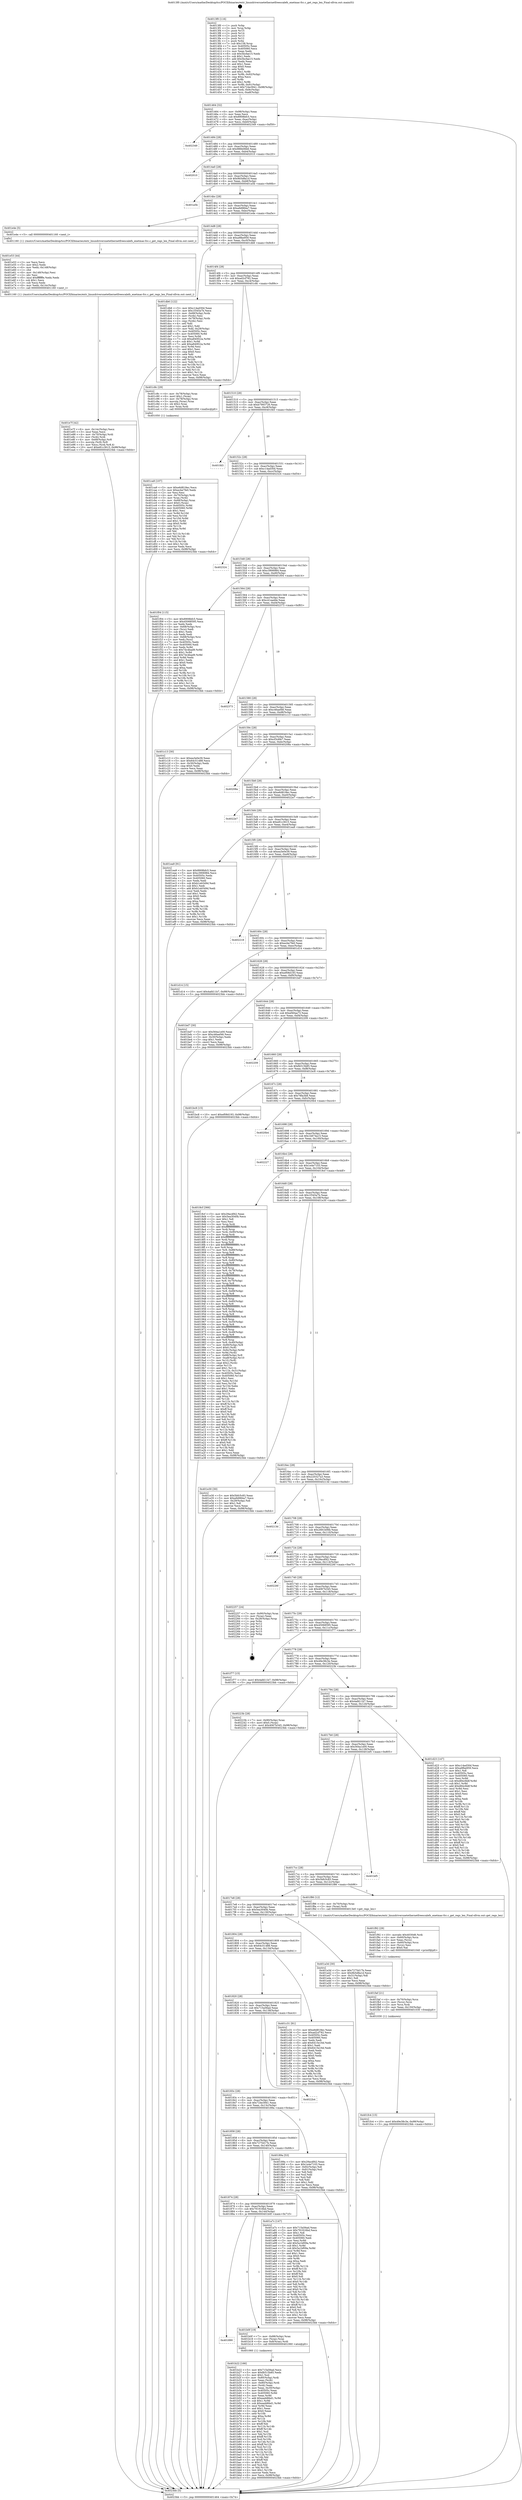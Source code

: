 digraph "0x4013f0" {
  label = "0x4013f0 (/mnt/c/Users/mathe/Desktop/tcc/POCII/binaries/extr_linuxdriversnetethernetfreescalefs_enetmac-fcc.c_get_regs_len_Final-ollvm.out::main(0))"
  labelloc = "t"
  node[shape=record]

  Entry [label="",width=0.3,height=0.3,shape=circle,fillcolor=black,style=filled]
  "0x401464" [label="{
     0x401464 [32]\l
     | [instrs]\l
     &nbsp;&nbsp;0x401464 \<+6\>: mov -0x98(%rbp),%eax\l
     &nbsp;&nbsp;0x40146a \<+2\>: mov %eax,%ecx\l
     &nbsp;&nbsp;0x40146c \<+6\>: sub $0x8908bfc5,%ecx\l
     &nbsp;&nbsp;0x401472 \<+6\>: mov %eax,-0xac(%rbp)\l
     &nbsp;&nbsp;0x401478 \<+6\>: mov %ecx,-0xb0(%rbp)\l
     &nbsp;&nbsp;0x40147e \<+6\>: je 0000000000402349 \<main+0xf59\>\l
  }"]
  "0x402349" [label="{
     0x402349\l
  }", style=dashed]
  "0x401484" [label="{
     0x401484 [28]\l
     | [instrs]\l
     &nbsp;&nbsp;0x401484 \<+5\>: jmp 0000000000401489 \<main+0x99\>\l
     &nbsp;&nbsp;0x401489 \<+6\>: mov -0xac(%rbp),%eax\l
     &nbsp;&nbsp;0x40148f \<+5\>: sub $0x986b06b6,%eax\l
     &nbsp;&nbsp;0x401494 \<+6\>: mov %eax,-0xb4(%rbp)\l
     &nbsp;&nbsp;0x40149a \<+6\>: je 0000000000402010 \<main+0xc20\>\l
  }"]
  Exit [label="",width=0.3,height=0.3,shape=circle,fillcolor=black,style=filled,peripheries=2]
  "0x402010" [label="{
     0x402010\l
  }", style=dashed]
  "0x4014a0" [label="{
     0x4014a0 [28]\l
     | [instrs]\l
     &nbsp;&nbsp;0x4014a0 \<+5\>: jmp 00000000004014a5 \<main+0xb5\>\l
     &nbsp;&nbsp;0x4014a5 \<+6\>: mov -0xac(%rbp),%eax\l
     &nbsp;&nbsp;0x4014ab \<+5\>: sub $0x9b5d8a1d,%eax\l
     &nbsp;&nbsp;0x4014b0 \<+6\>: mov %eax,-0xb8(%rbp)\l
     &nbsp;&nbsp;0x4014b6 \<+6\>: je 0000000000401a5b \<main+0x66b\>\l
  }"]
  "0x401fc4" [label="{
     0x401fc4 [15]\l
     | [instrs]\l
     &nbsp;&nbsp;0x401fc4 \<+10\>: movl $0x49e38c3e,-0x98(%rbp)\l
     &nbsp;&nbsp;0x401fce \<+5\>: jmp 00000000004023bb \<main+0xfcb\>\l
  }"]
  "0x401a5b" [label="{
     0x401a5b\l
  }", style=dashed]
  "0x4014bc" [label="{
     0x4014bc [28]\l
     | [instrs]\l
     &nbsp;&nbsp;0x4014bc \<+5\>: jmp 00000000004014c1 \<main+0xd1\>\l
     &nbsp;&nbsp;0x4014c1 \<+6\>: mov -0xac(%rbp),%eax\l
     &nbsp;&nbsp;0x4014c7 \<+5\>: sub $0xa9d984a7,%eax\l
     &nbsp;&nbsp;0x4014cc \<+6\>: mov %eax,-0xbc(%rbp)\l
     &nbsp;&nbsp;0x4014d2 \<+6\>: je 0000000000401e4e \<main+0xa5e\>\l
  }"]
  "0x401faf" [label="{
     0x401faf [21]\l
     | [instrs]\l
     &nbsp;&nbsp;0x401faf \<+4\>: mov -0x70(%rbp),%rcx\l
     &nbsp;&nbsp;0x401fb3 \<+3\>: mov (%rcx),%rcx\l
     &nbsp;&nbsp;0x401fb6 \<+3\>: mov %rcx,%rdi\l
     &nbsp;&nbsp;0x401fb9 \<+6\>: mov %eax,-0x150(%rbp)\l
     &nbsp;&nbsp;0x401fbf \<+5\>: call 0000000000401030 \<free@plt\>\l
     | [calls]\l
     &nbsp;&nbsp;0x401030 \{1\} (unknown)\l
  }"]
  "0x401e4e" [label="{
     0x401e4e [5]\l
     | [instrs]\l
     &nbsp;&nbsp;0x401e4e \<+5\>: call 0000000000401160 \<next_i\>\l
     | [calls]\l
     &nbsp;&nbsp;0x401160 \{1\} (/mnt/c/Users/mathe/Desktop/tcc/POCII/binaries/extr_linuxdriversnetethernetfreescalefs_enetmac-fcc.c_get_regs_len_Final-ollvm.out::next_i)\l
  }"]
  "0x4014d8" [label="{
     0x4014d8 [28]\l
     | [instrs]\l
     &nbsp;&nbsp;0x4014d8 \<+5\>: jmp 00000000004014dd \<main+0xed\>\l
     &nbsp;&nbsp;0x4014dd \<+6\>: mov -0xac(%rbp),%eax\l
     &nbsp;&nbsp;0x4014e3 \<+5\>: sub $0xa9fbe959,%eax\l
     &nbsp;&nbsp;0x4014e8 \<+6\>: mov %eax,-0xc0(%rbp)\l
     &nbsp;&nbsp;0x4014ee \<+6\>: je 0000000000401db6 \<main+0x9c6\>\l
  }"]
  "0x401f92" [label="{
     0x401f92 [29]\l
     | [instrs]\l
     &nbsp;&nbsp;0x401f92 \<+10\>: movabs $0x4030d6,%rdi\l
     &nbsp;&nbsp;0x401f9c \<+4\>: mov -0x60(%rbp),%rcx\l
     &nbsp;&nbsp;0x401fa0 \<+2\>: mov %eax,(%rcx)\l
     &nbsp;&nbsp;0x401fa2 \<+4\>: mov -0x60(%rbp),%rcx\l
     &nbsp;&nbsp;0x401fa6 \<+2\>: mov (%rcx),%esi\l
     &nbsp;&nbsp;0x401fa8 \<+2\>: mov $0x0,%al\l
     &nbsp;&nbsp;0x401faa \<+5\>: call 0000000000401040 \<printf@plt\>\l
     | [calls]\l
     &nbsp;&nbsp;0x401040 \{1\} (unknown)\l
  }"]
  "0x401db6" [label="{
     0x401db6 [122]\l
     | [instrs]\l
     &nbsp;&nbsp;0x401db6 \<+5\>: mov $0xc14ad30d,%eax\l
     &nbsp;&nbsp;0x401dbb \<+5\>: mov $0x1f345a7b,%ecx\l
     &nbsp;&nbsp;0x401dc0 \<+4\>: mov -0x68(%rbp),%rdx\l
     &nbsp;&nbsp;0x401dc4 \<+2\>: mov (%rdx),%esi\l
     &nbsp;&nbsp;0x401dc6 \<+4\>: mov -0x78(%rbp),%rdx\l
     &nbsp;&nbsp;0x401dca \<+2\>: cmp (%rdx),%esi\l
     &nbsp;&nbsp;0x401dcc \<+4\>: setl %dil\l
     &nbsp;&nbsp;0x401dd0 \<+4\>: and $0x1,%dil\l
     &nbsp;&nbsp;0x401dd4 \<+4\>: mov %dil,-0x29(%rbp)\l
     &nbsp;&nbsp;0x401dd8 \<+7\>: mov 0x40505c,%esi\l
     &nbsp;&nbsp;0x401ddf \<+8\>: mov 0x405060,%r8d\l
     &nbsp;&nbsp;0x401de7 \<+3\>: mov %esi,%r9d\l
     &nbsp;&nbsp;0x401dea \<+7\>: sub $0xa840f22a,%r9d\l
     &nbsp;&nbsp;0x401df1 \<+4\>: sub $0x1,%r9d\l
     &nbsp;&nbsp;0x401df5 \<+7\>: add $0xa840f22a,%r9d\l
     &nbsp;&nbsp;0x401dfc \<+4\>: imul %r9d,%esi\l
     &nbsp;&nbsp;0x401e00 \<+3\>: and $0x1,%esi\l
     &nbsp;&nbsp;0x401e03 \<+3\>: cmp $0x0,%esi\l
     &nbsp;&nbsp;0x401e06 \<+4\>: sete %dil\l
     &nbsp;&nbsp;0x401e0a \<+4\>: cmp $0xa,%r8d\l
     &nbsp;&nbsp;0x401e0e \<+4\>: setl %r10b\l
     &nbsp;&nbsp;0x401e12 \<+3\>: mov %dil,%r11b\l
     &nbsp;&nbsp;0x401e15 \<+3\>: and %r10b,%r11b\l
     &nbsp;&nbsp;0x401e18 \<+3\>: xor %r10b,%dil\l
     &nbsp;&nbsp;0x401e1b \<+3\>: or %dil,%r11b\l
     &nbsp;&nbsp;0x401e1e \<+4\>: test $0x1,%r11b\l
     &nbsp;&nbsp;0x401e22 \<+3\>: cmovne %ecx,%eax\l
     &nbsp;&nbsp;0x401e25 \<+6\>: mov %eax,-0x98(%rbp)\l
     &nbsp;&nbsp;0x401e2b \<+5\>: jmp 00000000004023bb \<main+0xfcb\>\l
  }"]
  "0x4014f4" [label="{
     0x4014f4 [28]\l
     | [instrs]\l
     &nbsp;&nbsp;0x4014f4 \<+5\>: jmp 00000000004014f9 \<main+0x109\>\l
     &nbsp;&nbsp;0x4014f9 \<+6\>: mov -0xac(%rbp),%eax\l
     &nbsp;&nbsp;0x4014ff \<+5\>: sub $0xad2cf782,%eax\l
     &nbsp;&nbsp;0x401504 \<+6\>: mov %eax,-0xc4(%rbp)\l
     &nbsp;&nbsp;0x40150a \<+6\>: je 0000000000401c8c \<main+0x89c\>\l
  }"]
  "0x401e7f" [label="{
     0x401e7f [42]\l
     | [instrs]\l
     &nbsp;&nbsp;0x401e7f \<+6\>: mov -0x14c(%rbp),%ecx\l
     &nbsp;&nbsp;0x401e85 \<+3\>: imul %eax,%ecx\l
     &nbsp;&nbsp;0x401e88 \<+4\>: mov -0x70(%rbp),%rdi\l
     &nbsp;&nbsp;0x401e8c \<+3\>: mov (%rdi),%rdi\l
     &nbsp;&nbsp;0x401e8f \<+4\>: mov -0x68(%rbp),%r8\l
     &nbsp;&nbsp;0x401e93 \<+3\>: movslq (%r8),%r8\l
     &nbsp;&nbsp;0x401e96 \<+4\>: mov %ecx,(%rdi,%r8,4)\l
     &nbsp;&nbsp;0x401e9a \<+10\>: movl $0xe81c3615,-0x98(%rbp)\l
     &nbsp;&nbsp;0x401ea4 \<+5\>: jmp 00000000004023bb \<main+0xfcb\>\l
  }"]
  "0x401c8c" [label="{
     0x401c8c [29]\l
     | [instrs]\l
     &nbsp;&nbsp;0x401c8c \<+4\>: mov -0x78(%rbp),%rax\l
     &nbsp;&nbsp;0x401c90 \<+6\>: movl $0x1,(%rax)\l
     &nbsp;&nbsp;0x401c96 \<+4\>: mov -0x78(%rbp),%rax\l
     &nbsp;&nbsp;0x401c9a \<+3\>: movslq (%rax),%rax\l
     &nbsp;&nbsp;0x401c9d \<+4\>: shl $0x2,%rax\l
     &nbsp;&nbsp;0x401ca1 \<+3\>: mov %rax,%rdi\l
     &nbsp;&nbsp;0x401ca4 \<+5\>: call 0000000000401050 \<malloc@plt\>\l
     | [calls]\l
     &nbsp;&nbsp;0x401050 \{1\} (unknown)\l
  }"]
  "0x401510" [label="{
     0x401510 [28]\l
     | [instrs]\l
     &nbsp;&nbsp;0x401510 \<+5\>: jmp 0000000000401515 \<main+0x125\>\l
     &nbsp;&nbsp;0x401515 \<+6\>: mov -0xac(%rbp),%eax\l
     &nbsp;&nbsp;0x40151b \<+5\>: sub $0xb7993726,%eax\l
     &nbsp;&nbsp;0x401520 \<+6\>: mov %eax,-0xc8(%rbp)\l
     &nbsp;&nbsp;0x401526 \<+6\>: je 0000000000401fd3 \<main+0xbe3\>\l
  }"]
  "0x401e53" [label="{
     0x401e53 [44]\l
     | [instrs]\l
     &nbsp;&nbsp;0x401e53 \<+2\>: xor %ecx,%ecx\l
     &nbsp;&nbsp;0x401e55 \<+5\>: mov $0x2,%edx\l
     &nbsp;&nbsp;0x401e5a \<+6\>: mov %edx,-0x148(%rbp)\l
     &nbsp;&nbsp;0x401e60 \<+1\>: cltd\l
     &nbsp;&nbsp;0x401e61 \<+6\>: mov -0x148(%rbp),%esi\l
     &nbsp;&nbsp;0x401e67 \<+2\>: idiv %esi\l
     &nbsp;&nbsp;0x401e69 \<+6\>: imul $0xfffffffe,%edx,%edx\l
     &nbsp;&nbsp;0x401e6f \<+3\>: sub $0x1,%ecx\l
     &nbsp;&nbsp;0x401e72 \<+2\>: sub %ecx,%edx\l
     &nbsp;&nbsp;0x401e74 \<+6\>: mov %edx,-0x14c(%rbp)\l
     &nbsp;&nbsp;0x401e7a \<+5\>: call 0000000000401160 \<next_i\>\l
     | [calls]\l
     &nbsp;&nbsp;0x401160 \{1\} (/mnt/c/Users/mathe/Desktop/tcc/POCII/binaries/extr_linuxdriversnetethernetfreescalefs_enetmac-fcc.c_get_regs_len_Final-ollvm.out::next_i)\l
  }"]
  "0x401fd3" [label="{
     0x401fd3\l
  }", style=dashed]
  "0x40152c" [label="{
     0x40152c [28]\l
     | [instrs]\l
     &nbsp;&nbsp;0x40152c \<+5\>: jmp 0000000000401531 \<main+0x141\>\l
     &nbsp;&nbsp;0x401531 \<+6\>: mov -0xac(%rbp),%eax\l
     &nbsp;&nbsp;0x401537 \<+5\>: sub $0xc14ad30d,%eax\l
     &nbsp;&nbsp;0x40153c \<+6\>: mov %eax,-0xcc(%rbp)\l
     &nbsp;&nbsp;0x401542 \<+6\>: je 0000000000402324 \<main+0xf34\>\l
  }"]
  "0x401ca9" [label="{
     0x401ca9 [107]\l
     | [instrs]\l
     &nbsp;&nbsp;0x401ca9 \<+5\>: mov $0xe6d818ec,%ecx\l
     &nbsp;&nbsp;0x401cae \<+5\>: mov $0xecbe7fe0,%edx\l
     &nbsp;&nbsp;0x401cb3 \<+2\>: xor %esi,%esi\l
     &nbsp;&nbsp;0x401cb5 \<+4\>: mov -0x70(%rbp),%rdi\l
     &nbsp;&nbsp;0x401cb9 \<+3\>: mov %rax,(%rdi)\l
     &nbsp;&nbsp;0x401cbc \<+4\>: mov -0x68(%rbp),%rax\l
     &nbsp;&nbsp;0x401cc0 \<+6\>: movl $0x0,(%rax)\l
     &nbsp;&nbsp;0x401cc6 \<+8\>: mov 0x40505c,%r8d\l
     &nbsp;&nbsp;0x401cce \<+8\>: mov 0x405060,%r9d\l
     &nbsp;&nbsp;0x401cd6 \<+3\>: sub $0x1,%esi\l
     &nbsp;&nbsp;0x401cd9 \<+3\>: mov %r8d,%r10d\l
     &nbsp;&nbsp;0x401cdc \<+3\>: add %esi,%r10d\l
     &nbsp;&nbsp;0x401cdf \<+4\>: imul %r10d,%r8d\l
     &nbsp;&nbsp;0x401ce3 \<+4\>: and $0x1,%r8d\l
     &nbsp;&nbsp;0x401ce7 \<+4\>: cmp $0x0,%r8d\l
     &nbsp;&nbsp;0x401ceb \<+4\>: sete %r11b\l
     &nbsp;&nbsp;0x401cef \<+4\>: cmp $0xa,%r9d\l
     &nbsp;&nbsp;0x401cf3 \<+3\>: setl %bl\l
     &nbsp;&nbsp;0x401cf6 \<+3\>: mov %r11b,%r14b\l
     &nbsp;&nbsp;0x401cf9 \<+3\>: and %bl,%r14b\l
     &nbsp;&nbsp;0x401cfc \<+3\>: xor %bl,%r11b\l
     &nbsp;&nbsp;0x401cff \<+3\>: or %r11b,%r14b\l
     &nbsp;&nbsp;0x401d02 \<+4\>: test $0x1,%r14b\l
     &nbsp;&nbsp;0x401d06 \<+3\>: cmovne %edx,%ecx\l
     &nbsp;&nbsp;0x401d09 \<+6\>: mov %ecx,-0x98(%rbp)\l
     &nbsp;&nbsp;0x401d0f \<+5\>: jmp 00000000004023bb \<main+0xfcb\>\l
  }"]
  "0x402324" [label="{
     0x402324\l
  }", style=dashed]
  "0x401548" [label="{
     0x401548 [28]\l
     | [instrs]\l
     &nbsp;&nbsp;0x401548 \<+5\>: jmp 000000000040154d \<main+0x15d\>\l
     &nbsp;&nbsp;0x40154d \<+6\>: mov -0xac(%rbp),%eax\l
     &nbsp;&nbsp;0x401553 \<+5\>: sub $0xc3906984,%eax\l
     &nbsp;&nbsp;0x401558 \<+6\>: mov %eax,-0xd0(%rbp)\l
     &nbsp;&nbsp;0x40155e \<+6\>: je 0000000000401f04 \<main+0xb14\>\l
  }"]
  "0x401b22" [label="{
     0x401b22 [166]\l
     | [instrs]\l
     &nbsp;&nbsp;0x401b22 \<+5\>: mov $0x715a56ad,%ecx\l
     &nbsp;&nbsp;0x401b27 \<+5\>: mov $0xfb515b85,%edx\l
     &nbsp;&nbsp;0x401b2c \<+3\>: mov $0x1,%sil\l
     &nbsp;&nbsp;0x401b2f \<+4\>: mov -0x80(%rbp),%rdi\l
     &nbsp;&nbsp;0x401b33 \<+2\>: mov %eax,(%rdi)\l
     &nbsp;&nbsp;0x401b35 \<+4\>: mov -0x80(%rbp),%rdi\l
     &nbsp;&nbsp;0x401b39 \<+2\>: mov (%rdi),%eax\l
     &nbsp;&nbsp;0x401b3b \<+3\>: mov %eax,-0x30(%rbp)\l
     &nbsp;&nbsp;0x401b3e \<+7\>: mov 0x40505c,%eax\l
     &nbsp;&nbsp;0x401b45 \<+8\>: mov 0x405060,%r8d\l
     &nbsp;&nbsp;0x401b4d \<+3\>: mov %eax,%r9d\l
     &nbsp;&nbsp;0x401b50 \<+7\>: add $0xeadd6bd1,%r9d\l
     &nbsp;&nbsp;0x401b57 \<+4\>: sub $0x1,%r9d\l
     &nbsp;&nbsp;0x401b5b \<+7\>: sub $0xeadd6bd1,%r9d\l
     &nbsp;&nbsp;0x401b62 \<+4\>: imul %r9d,%eax\l
     &nbsp;&nbsp;0x401b66 \<+3\>: and $0x1,%eax\l
     &nbsp;&nbsp;0x401b69 \<+3\>: cmp $0x0,%eax\l
     &nbsp;&nbsp;0x401b6c \<+4\>: sete %r10b\l
     &nbsp;&nbsp;0x401b70 \<+4\>: cmp $0xa,%r8d\l
     &nbsp;&nbsp;0x401b74 \<+4\>: setl %r11b\l
     &nbsp;&nbsp;0x401b78 \<+3\>: mov %r10b,%bl\l
     &nbsp;&nbsp;0x401b7b \<+3\>: xor $0xff,%bl\l
     &nbsp;&nbsp;0x401b7e \<+3\>: mov %r11b,%r14b\l
     &nbsp;&nbsp;0x401b81 \<+4\>: xor $0xff,%r14b\l
     &nbsp;&nbsp;0x401b85 \<+4\>: xor $0x1,%sil\l
     &nbsp;&nbsp;0x401b89 \<+3\>: mov %bl,%r15b\l
     &nbsp;&nbsp;0x401b8c \<+4\>: and $0xff,%r15b\l
     &nbsp;&nbsp;0x401b90 \<+3\>: and %sil,%r10b\l
     &nbsp;&nbsp;0x401b93 \<+3\>: mov %r14b,%r12b\l
     &nbsp;&nbsp;0x401b96 \<+4\>: and $0xff,%r12b\l
     &nbsp;&nbsp;0x401b9a \<+3\>: and %sil,%r11b\l
     &nbsp;&nbsp;0x401b9d \<+3\>: or %r10b,%r15b\l
     &nbsp;&nbsp;0x401ba0 \<+3\>: or %r11b,%r12b\l
     &nbsp;&nbsp;0x401ba3 \<+3\>: xor %r12b,%r15b\l
     &nbsp;&nbsp;0x401ba6 \<+3\>: or %r14b,%bl\l
     &nbsp;&nbsp;0x401ba9 \<+3\>: xor $0xff,%bl\l
     &nbsp;&nbsp;0x401bac \<+4\>: or $0x1,%sil\l
     &nbsp;&nbsp;0x401bb0 \<+3\>: and %sil,%bl\l
     &nbsp;&nbsp;0x401bb3 \<+3\>: or %bl,%r15b\l
     &nbsp;&nbsp;0x401bb6 \<+4\>: test $0x1,%r15b\l
     &nbsp;&nbsp;0x401bba \<+3\>: cmovne %edx,%ecx\l
     &nbsp;&nbsp;0x401bbd \<+6\>: mov %ecx,-0x98(%rbp)\l
     &nbsp;&nbsp;0x401bc3 \<+5\>: jmp 00000000004023bb \<main+0xfcb\>\l
  }"]
  "0x401f04" [label="{
     0x401f04 [115]\l
     | [instrs]\l
     &nbsp;&nbsp;0x401f04 \<+5\>: mov $0x8908bfc5,%eax\l
     &nbsp;&nbsp;0x401f09 \<+5\>: mov $0x45068595,%ecx\l
     &nbsp;&nbsp;0x401f0e \<+2\>: xor %edx,%edx\l
     &nbsp;&nbsp;0x401f10 \<+4\>: mov -0x68(%rbp),%rsi\l
     &nbsp;&nbsp;0x401f14 \<+2\>: mov (%rsi),%edi\l
     &nbsp;&nbsp;0x401f16 \<+3\>: sub $0x1,%edx\l
     &nbsp;&nbsp;0x401f19 \<+2\>: sub %edx,%edi\l
     &nbsp;&nbsp;0x401f1b \<+4\>: mov -0x68(%rbp),%rsi\l
     &nbsp;&nbsp;0x401f1f \<+2\>: mov %edi,(%rsi)\l
     &nbsp;&nbsp;0x401f21 \<+7\>: mov 0x40505c,%edx\l
     &nbsp;&nbsp;0x401f28 \<+7\>: mov 0x405060,%edi\l
     &nbsp;&nbsp;0x401f2f \<+3\>: mov %edx,%r8d\l
     &nbsp;&nbsp;0x401f32 \<+7\>: sub $0x7dc4bad9,%r8d\l
     &nbsp;&nbsp;0x401f39 \<+4\>: sub $0x1,%r8d\l
     &nbsp;&nbsp;0x401f3d \<+7\>: add $0x7dc4bad9,%r8d\l
     &nbsp;&nbsp;0x401f44 \<+4\>: imul %r8d,%edx\l
     &nbsp;&nbsp;0x401f48 \<+3\>: and $0x1,%edx\l
     &nbsp;&nbsp;0x401f4b \<+3\>: cmp $0x0,%edx\l
     &nbsp;&nbsp;0x401f4e \<+4\>: sete %r9b\l
     &nbsp;&nbsp;0x401f52 \<+3\>: cmp $0xa,%edi\l
     &nbsp;&nbsp;0x401f55 \<+4\>: setl %r10b\l
     &nbsp;&nbsp;0x401f59 \<+3\>: mov %r9b,%r11b\l
     &nbsp;&nbsp;0x401f5c \<+3\>: and %r10b,%r11b\l
     &nbsp;&nbsp;0x401f5f \<+3\>: xor %r10b,%r9b\l
     &nbsp;&nbsp;0x401f62 \<+3\>: or %r9b,%r11b\l
     &nbsp;&nbsp;0x401f65 \<+4\>: test $0x1,%r11b\l
     &nbsp;&nbsp;0x401f69 \<+3\>: cmovne %ecx,%eax\l
     &nbsp;&nbsp;0x401f6c \<+6\>: mov %eax,-0x98(%rbp)\l
     &nbsp;&nbsp;0x401f72 \<+5\>: jmp 00000000004023bb \<main+0xfcb\>\l
  }"]
  "0x401564" [label="{
     0x401564 [28]\l
     | [instrs]\l
     &nbsp;&nbsp;0x401564 \<+5\>: jmp 0000000000401569 \<main+0x179\>\l
     &nbsp;&nbsp;0x401569 \<+6\>: mov -0xac(%rbp),%eax\l
     &nbsp;&nbsp;0x40156f \<+5\>: sub $0xc41eadde,%eax\l
     &nbsp;&nbsp;0x401574 \<+6\>: mov %eax,-0xd4(%rbp)\l
     &nbsp;&nbsp;0x40157a \<+6\>: je 0000000000402373 \<main+0xf83\>\l
  }"]
  "0x401890" [label="{
     0x401890\l
  }", style=dashed]
  "0x402373" [label="{
     0x402373\l
  }", style=dashed]
  "0x401580" [label="{
     0x401580 [28]\l
     | [instrs]\l
     &nbsp;&nbsp;0x401580 \<+5\>: jmp 0000000000401585 \<main+0x195\>\l
     &nbsp;&nbsp;0x401585 \<+6\>: mov -0xac(%rbp),%eax\l
     &nbsp;&nbsp;0x40158b \<+5\>: sub $0xc46aef46,%eax\l
     &nbsp;&nbsp;0x401590 \<+6\>: mov %eax,-0xd8(%rbp)\l
     &nbsp;&nbsp;0x401596 \<+6\>: je 0000000000401c13 \<main+0x823\>\l
  }"]
  "0x401b0f" [label="{
     0x401b0f [19]\l
     | [instrs]\l
     &nbsp;&nbsp;0x401b0f \<+7\>: mov -0x88(%rbp),%rax\l
     &nbsp;&nbsp;0x401b16 \<+3\>: mov (%rax),%rax\l
     &nbsp;&nbsp;0x401b19 \<+4\>: mov 0x8(%rax),%rdi\l
     &nbsp;&nbsp;0x401b1d \<+5\>: call 0000000000401060 \<atoi@plt\>\l
     | [calls]\l
     &nbsp;&nbsp;0x401060 \{1\} (unknown)\l
  }"]
  "0x401c13" [label="{
     0x401c13 [30]\l
     | [instrs]\l
     &nbsp;&nbsp;0x401c13 \<+5\>: mov $0xea3e0e39,%eax\l
     &nbsp;&nbsp;0x401c18 \<+5\>: mov $0x64c51488,%ecx\l
     &nbsp;&nbsp;0x401c1d \<+3\>: mov -0x30(%rbp),%edx\l
     &nbsp;&nbsp;0x401c20 \<+3\>: cmp $0x0,%edx\l
     &nbsp;&nbsp;0x401c23 \<+3\>: cmove %ecx,%eax\l
     &nbsp;&nbsp;0x401c26 \<+6\>: mov %eax,-0x98(%rbp)\l
     &nbsp;&nbsp;0x401c2c \<+5\>: jmp 00000000004023bb \<main+0xfcb\>\l
  }"]
  "0x40159c" [label="{
     0x40159c [28]\l
     | [instrs]\l
     &nbsp;&nbsp;0x40159c \<+5\>: jmp 00000000004015a1 \<main+0x1b1\>\l
     &nbsp;&nbsp;0x4015a1 \<+6\>: mov -0xac(%rbp),%eax\l
     &nbsp;&nbsp;0x4015a7 \<+5\>: sub $0xcf3c6fe7,%eax\l
     &nbsp;&nbsp;0x4015ac \<+6\>: mov %eax,-0xdc(%rbp)\l
     &nbsp;&nbsp;0x4015b2 \<+6\>: je 000000000040208a \<main+0xc9a\>\l
  }"]
  "0x401874" [label="{
     0x401874 [28]\l
     | [instrs]\l
     &nbsp;&nbsp;0x401874 \<+5\>: jmp 0000000000401879 \<main+0x489\>\l
     &nbsp;&nbsp;0x401879 \<+6\>: mov -0xac(%rbp),%eax\l
     &nbsp;&nbsp;0x40187f \<+5\>: sub $0x791916bd,%eax\l
     &nbsp;&nbsp;0x401884 \<+6\>: mov %eax,-0x144(%rbp)\l
     &nbsp;&nbsp;0x40188a \<+6\>: je 0000000000401b0f \<main+0x71f\>\l
  }"]
  "0x40208a" [label="{
     0x40208a\l
  }", style=dashed]
  "0x4015b8" [label="{
     0x4015b8 [28]\l
     | [instrs]\l
     &nbsp;&nbsp;0x4015b8 \<+5\>: jmp 00000000004015bd \<main+0x1cd\>\l
     &nbsp;&nbsp;0x4015bd \<+6\>: mov -0xac(%rbp),%eax\l
     &nbsp;&nbsp;0x4015c3 \<+5\>: sub $0xe6d818ec,%eax\l
     &nbsp;&nbsp;0x4015c8 \<+6\>: mov %eax,-0xe0(%rbp)\l
     &nbsp;&nbsp;0x4015ce \<+6\>: je 00000000004022e7 \<main+0xef7\>\l
  }"]
  "0x401a7c" [label="{
     0x401a7c [147]\l
     | [instrs]\l
     &nbsp;&nbsp;0x401a7c \<+5\>: mov $0x715a56ad,%eax\l
     &nbsp;&nbsp;0x401a81 \<+5\>: mov $0x791916bd,%ecx\l
     &nbsp;&nbsp;0x401a86 \<+2\>: mov $0x1,%dl\l
     &nbsp;&nbsp;0x401a88 \<+7\>: mov 0x40505c,%esi\l
     &nbsp;&nbsp;0x401a8f \<+7\>: mov 0x405060,%edi\l
     &nbsp;&nbsp;0x401a96 \<+3\>: mov %esi,%r8d\l
     &nbsp;&nbsp;0x401a99 \<+7\>: add $0x5a1bf09a,%r8d\l
     &nbsp;&nbsp;0x401aa0 \<+4\>: sub $0x1,%r8d\l
     &nbsp;&nbsp;0x401aa4 \<+7\>: sub $0x5a1bf09a,%r8d\l
     &nbsp;&nbsp;0x401aab \<+4\>: imul %r8d,%esi\l
     &nbsp;&nbsp;0x401aaf \<+3\>: and $0x1,%esi\l
     &nbsp;&nbsp;0x401ab2 \<+3\>: cmp $0x0,%esi\l
     &nbsp;&nbsp;0x401ab5 \<+4\>: sete %r9b\l
     &nbsp;&nbsp;0x401ab9 \<+3\>: cmp $0xa,%edi\l
     &nbsp;&nbsp;0x401abc \<+4\>: setl %r10b\l
     &nbsp;&nbsp;0x401ac0 \<+3\>: mov %r9b,%r11b\l
     &nbsp;&nbsp;0x401ac3 \<+4\>: xor $0xff,%r11b\l
     &nbsp;&nbsp;0x401ac7 \<+3\>: mov %r10b,%bl\l
     &nbsp;&nbsp;0x401aca \<+3\>: xor $0xff,%bl\l
     &nbsp;&nbsp;0x401acd \<+3\>: xor $0x0,%dl\l
     &nbsp;&nbsp;0x401ad0 \<+3\>: mov %r11b,%r14b\l
     &nbsp;&nbsp;0x401ad3 \<+4\>: and $0x0,%r14b\l
     &nbsp;&nbsp;0x401ad7 \<+3\>: and %dl,%r9b\l
     &nbsp;&nbsp;0x401ada \<+3\>: mov %bl,%r15b\l
     &nbsp;&nbsp;0x401add \<+4\>: and $0x0,%r15b\l
     &nbsp;&nbsp;0x401ae1 \<+3\>: and %dl,%r10b\l
     &nbsp;&nbsp;0x401ae4 \<+3\>: or %r9b,%r14b\l
     &nbsp;&nbsp;0x401ae7 \<+3\>: or %r10b,%r15b\l
     &nbsp;&nbsp;0x401aea \<+3\>: xor %r15b,%r14b\l
     &nbsp;&nbsp;0x401aed \<+3\>: or %bl,%r11b\l
     &nbsp;&nbsp;0x401af0 \<+4\>: xor $0xff,%r11b\l
     &nbsp;&nbsp;0x401af4 \<+3\>: or $0x0,%dl\l
     &nbsp;&nbsp;0x401af7 \<+3\>: and %dl,%r11b\l
     &nbsp;&nbsp;0x401afa \<+3\>: or %r11b,%r14b\l
     &nbsp;&nbsp;0x401afd \<+4\>: test $0x1,%r14b\l
     &nbsp;&nbsp;0x401b01 \<+3\>: cmovne %ecx,%eax\l
     &nbsp;&nbsp;0x401b04 \<+6\>: mov %eax,-0x98(%rbp)\l
     &nbsp;&nbsp;0x401b0a \<+5\>: jmp 00000000004023bb \<main+0xfcb\>\l
  }"]
  "0x4022e7" [label="{
     0x4022e7\l
  }", style=dashed]
  "0x4015d4" [label="{
     0x4015d4 [28]\l
     | [instrs]\l
     &nbsp;&nbsp;0x4015d4 \<+5\>: jmp 00000000004015d9 \<main+0x1e9\>\l
     &nbsp;&nbsp;0x4015d9 \<+6\>: mov -0xac(%rbp),%eax\l
     &nbsp;&nbsp;0x4015df \<+5\>: sub $0xe81c3615,%eax\l
     &nbsp;&nbsp;0x4015e4 \<+6\>: mov %eax,-0xe4(%rbp)\l
     &nbsp;&nbsp;0x4015ea \<+6\>: je 0000000000401ea9 \<main+0xab9\>\l
  }"]
  "0x4013f0" [label="{
     0x4013f0 [116]\l
     | [instrs]\l
     &nbsp;&nbsp;0x4013f0 \<+1\>: push %rbp\l
     &nbsp;&nbsp;0x4013f1 \<+3\>: mov %rsp,%rbp\l
     &nbsp;&nbsp;0x4013f4 \<+2\>: push %r15\l
     &nbsp;&nbsp;0x4013f6 \<+2\>: push %r14\l
     &nbsp;&nbsp;0x4013f8 \<+2\>: push %r13\l
     &nbsp;&nbsp;0x4013fa \<+2\>: push %r12\l
     &nbsp;&nbsp;0x4013fc \<+1\>: push %rbx\l
     &nbsp;&nbsp;0x4013fd \<+7\>: sub $0x158,%rsp\l
     &nbsp;&nbsp;0x401404 \<+7\>: mov 0x40505c,%eax\l
     &nbsp;&nbsp;0x40140b \<+7\>: mov 0x405060,%ecx\l
     &nbsp;&nbsp;0x401412 \<+2\>: mov %eax,%edx\l
     &nbsp;&nbsp;0x401414 \<+6\>: sub $0x5bcfae15,%edx\l
     &nbsp;&nbsp;0x40141a \<+3\>: sub $0x1,%edx\l
     &nbsp;&nbsp;0x40141d \<+6\>: add $0x5bcfae15,%edx\l
     &nbsp;&nbsp;0x401423 \<+3\>: imul %edx,%eax\l
     &nbsp;&nbsp;0x401426 \<+3\>: and $0x1,%eax\l
     &nbsp;&nbsp;0x401429 \<+3\>: cmp $0x0,%eax\l
     &nbsp;&nbsp;0x40142c \<+4\>: sete %r8b\l
     &nbsp;&nbsp;0x401430 \<+4\>: and $0x1,%r8b\l
     &nbsp;&nbsp;0x401434 \<+7\>: mov %r8b,-0x92(%rbp)\l
     &nbsp;&nbsp;0x40143b \<+3\>: cmp $0xa,%ecx\l
     &nbsp;&nbsp;0x40143e \<+4\>: setl %r8b\l
     &nbsp;&nbsp;0x401442 \<+4\>: and $0x1,%r8b\l
     &nbsp;&nbsp;0x401446 \<+7\>: mov %r8b,-0x91(%rbp)\l
     &nbsp;&nbsp;0x40144d \<+10\>: movl $0x724e3941,-0x98(%rbp)\l
     &nbsp;&nbsp;0x401457 \<+6\>: mov %edi,-0x9c(%rbp)\l
     &nbsp;&nbsp;0x40145d \<+7\>: mov %rsi,-0xa8(%rbp)\l
  }"]
  "0x401ea9" [label="{
     0x401ea9 [91]\l
     | [instrs]\l
     &nbsp;&nbsp;0x401ea9 \<+5\>: mov $0x8908bfc5,%eax\l
     &nbsp;&nbsp;0x401eae \<+5\>: mov $0xc3906984,%ecx\l
     &nbsp;&nbsp;0x401eb3 \<+7\>: mov 0x40505c,%edx\l
     &nbsp;&nbsp;0x401eba \<+7\>: mov 0x405060,%esi\l
     &nbsp;&nbsp;0x401ec1 \<+2\>: mov %edx,%edi\l
     &nbsp;&nbsp;0x401ec3 \<+6\>: sub $0xb1eb549d,%edi\l
     &nbsp;&nbsp;0x401ec9 \<+3\>: sub $0x1,%edi\l
     &nbsp;&nbsp;0x401ecc \<+6\>: add $0xb1eb549d,%edi\l
     &nbsp;&nbsp;0x401ed2 \<+3\>: imul %edi,%edx\l
     &nbsp;&nbsp;0x401ed5 \<+3\>: and $0x1,%edx\l
     &nbsp;&nbsp;0x401ed8 \<+3\>: cmp $0x0,%edx\l
     &nbsp;&nbsp;0x401edb \<+4\>: sete %r8b\l
     &nbsp;&nbsp;0x401edf \<+3\>: cmp $0xa,%esi\l
     &nbsp;&nbsp;0x401ee2 \<+4\>: setl %r9b\l
     &nbsp;&nbsp;0x401ee6 \<+3\>: mov %r8b,%r10b\l
     &nbsp;&nbsp;0x401ee9 \<+3\>: and %r9b,%r10b\l
     &nbsp;&nbsp;0x401eec \<+3\>: xor %r9b,%r8b\l
     &nbsp;&nbsp;0x401eef \<+3\>: or %r8b,%r10b\l
     &nbsp;&nbsp;0x401ef2 \<+4\>: test $0x1,%r10b\l
     &nbsp;&nbsp;0x401ef6 \<+3\>: cmovne %ecx,%eax\l
     &nbsp;&nbsp;0x401ef9 \<+6\>: mov %eax,-0x98(%rbp)\l
     &nbsp;&nbsp;0x401eff \<+5\>: jmp 00000000004023bb \<main+0xfcb\>\l
  }"]
  "0x4015f0" [label="{
     0x4015f0 [28]\l
     | [instrs]\l
     &nbsp;&nbsp;0x4015f0 \<+5\>: jmp 00000000004015f5 \<main+0x205\>\l
     &nbsp;&nbsp;0x4015f5 \<+6\>: mov -0xac(%rbp),%eax\l
     &nbsp;&nbsp;0x4015fb \<+5\>: sub $0xea3e0e39,%eax\l
     &nbsp;&nbsp;0x401600 \<+6\>: mov %eax,-0xe8(%rbp)\l
     &nbsp;&nbsp;0x401606 \<+6\>: je 0000000000402218 \<main+0xe28\>\l
  }"]
  "0x4023bb" [label="{
     0x4023bb [5]\l
     | [instrs]\l
     &nbsp;&nbsp;0x4023bb \<+5\>: jmp 0000000000401464 \<main+0x74\>\l
  }"]
  "0x402218" [label="{
     0x402218\l
  }", style=dashed]
  "0x40160c" [label="{
     0x40160c [28]\l
     | [instrs]\l
     &nbsp;&nbsp;0x40160c \<+5\>: jmp 0000000000401611 \<main+0x221\>\l
     &nbsp;&nbsp;0x401611 \<+6\>: mov -0xac(%rbp),%eax\l
     &nbsp;&nbsp;0x401617 \<+5\>: sub $0xecbe7fe0,%eax\l
     &nbsp;&nbsp;0x40161c \<+6\>: mov %eax,-0xec(%rbp)\l
     &nbsp;&nbsp;0x401622 \<+6\>: je 0000000000401d14 \<main+0x924\>\l
  }"]
  "0x401858" [label="{
     0x401858 [28]\l
     | [instrs]\l
     &nbsp;&nbsp;0x401858 \<+5\>: jmp 000000000040185d \<main+0x46d\>\l
     &nbsp;&nbsp;0x40185d \<+6\>: mov -0xac(%rbp),%eax\l
     &nbsp;&nbsp;0x401863 \<+5\>: sub $0x7275d17b,%eax\l
     &nbsp;&nbsp;0x401868 \<+6\>: mov %eax,-0x140(%rbp)\l
     &nbsp;&nbsp;0x40186e \<+6\>: je 0000000000401a7c \<main+0x68c\>\l
  }"]
  "0x401d14" [label="{
     0x401d14 [15]\l
     | [instrs]\l
     &nbsp;&nbsp;0x401d14 \<+10\>: movl $0x4afd11b7,-0x98(%rbp)\l
     &nbsp;&nbsp;0x401d1e \<+5\>: jmp 00000000004023bb \<main+0xfcb\>\l
  }"]
  "0x401628" [label="{
     0x401628 [28]\l
     | [instrs]\l
     &nbsp;&nbsp;0x401628 \<+5\>: jmp 000000000040162d \<main+0x23d\>\l
     &nbsp;&nbsp;0x40162d \<+6\>: mov -0xac(%rbp),%eax\l
     &nbsp;&nbsp;0x401633 \<+5\>: sub $0xef08d193,%eax\l
     &nbsp;&nbsp;0x401638 \<+6\>: mov %eax,-0xf0(%rbp)\l
     &nbsp;&nbsp;0x40163e \<+6\>: je 0000000000401bd7 \<main+0x7e7\>\l
  }"]
  "0x40189a" [label="{
     0x40189a [53]\l
     | [instrs]\l
     &nbsp;&nbsp;0x40189a \<+5\>: mov $0x29acdf42,%eax\l
     &nbsp;&nbsp;0x40189f \<+5\>: mov $0x1e4e7103,%ecx\l
     &nbsp;&nbsp;0x4018a4 \<+6\>: mov -0x92(%rbp),%dl\l
     &nbsp;&nbsp;0x4018aa \<+7\>: mov -0x91(%rbp),%sil\l
     &nbsp;&nbsp;0x4018b1 \<+3\>: mov %dl,%dil\l
     &nbsp;&nbsp;0x4018b4 \<+3\>: and %sil,%dil\l
     &nbsp;&nbsp;0x4018b7 \<+3\>: xor %sil,%dl\l
     &nbsp;&nbsp;0x4018ba \<+3\>: or %dl,%dil\l
     &nbsp;&nbsp;0x4018bd \<+4\>: test $0x1,%dil\l
     &nbsp;&nbsp;0x4018c1 \<+3\>: cmovne %ecx,%eax\l
     &nbsp;&nbsp;0x4018c4 \<+6\>: mov %eax,-0x98(%rbp)\l
     &nbsp;&nbsp;0x4018ca \<+5\>: jmp 00000000004023bb \<main+0xfcb\>\l
  }"]
  "0x401bd7" [label="{
     0x401bd7 [30]\l
     | [instrs]\l
     &nbsp;&nbsp;0x401bd7 \<+5\>: mov $0x564a1e00,%eax\l
     &nbsp;&nbsp;0x401bdc \<+5\>: mov $0xc46aef46,%ecx\l
     &nbsp;&nbsp;0x401be1 \<+3\>: mov -0x30(%rbp),%edx\l
     &nbsp;&nbsp;0x401be4 \<+3\>: cmp $0x1,%edx\l
     &nbsp;&nbsp;0x401be7 \<+3\>: cmovl %ecx,%eax\l
     &nbsp;&nbsp;0x401bea \<+6\>: mov %eax,-0x98(%rbp)\l
     &nbsp;&nbsp;0x401bf0 \<+5\>: jmp 00000000004023bb \<main+0xfcb\>\l
  }"]
  "0x401644" [label="{
     0x401644 [28]\l
     | [instrs]\l
     &nbsp;&nbsp;0x401644 \<+5\>: jmp 0000000000401649 \<main+0x259\>\l
     &nbsp;&nbsp;0x401649 \<+6\>: mov -0xac(%rbp),%eax\l
     &nbsp;&nbsp;0x40164f \<+5\>: sub $0xef40aa73,%eax\l
     &nbsp;&nbsp;0x401654 \<+6\>: mov %eax,-0xf4(%rbp)\l
     &nbsp;&nbsp;0x40165a \<+6\>: je 0000000000402209 \<main+0xe19\>\l
  }"]
  "0x40183c" [label="{
     0x40183c [28]\l
     | [instrs]\l
     &nbsp;&nbsp;0x40183c \<+5\>: jmp 0000000000401841 \<main+0x451\>\l
     &nbsp;&nbsp;0x401841 \<+6\>: mov -0xac(%rbp),%eax\l
     &nbsp;&nbsp;0x401847 \<+5\>: sub $0x724e3941,%eax\l
     &nbsp;&nbsp;0x40184c \<+6\>: mov %eax,-0x13c(%rbp)\l
     &nbsp;&nbsp;0x401852 \<+6\>: je 000000000040189a \<main+0x4aa\>\l
  }"]
  "0x402209" [label="{
     0x402209\l
  }", style=dashed]
  "0x401660" [label="{
     0x401660 [28]\l
     | [instrs]\l
     &nbsp;&nbsp;0x401660 \<+5\>: jmp 0000000000401665 \<main+0x275\>\l
     &nbsp;&nbsp;0x401665 \<+6\>: mov -0xac(%rbp),%eax\l
     &nbsp;&nbsp;0x40166b \<+5\>: sub $0xfb515b85,%eax\l
     &nbsp;&nbsp;0x401670 \<+6\>: mov %eax,-0xf8(%rbp)\l
     &nbsp;&nbsp;0x401676 \<+6\>: je 0000000000401bc8 \<main+0x7d8\>\l
  }"]
  "0x4022b4" [label="{
     0x4022b4\l
  }", style=dashed]
  "0x401bc8" [label="{
     0x401bc8 [15]\l
     | [instrs]\l
     &nbsp;&nbsp;0x401bc8 \<+10\>: movl $0xef08d193,-0x98(%rbp)\l
     &nbsp;&nbsp;0x401bd2 \<+5\>: jmp 00000000004023bb \<main+0xfcb\>\l
  }"]
  "0x40167c" [label="{
     0x40167c [28]\l
     | [instrs]\l
     &nbsp;&nbsp;0x40167c \<+5\>: jmp 0000000000401681 \<main+0x291\>\l
     &nbsp;&nbsp;0x401681 \<+6\>: mov -0xac(%rbp),%eax\l
     &nbsp;&nbsp;0x401687 \<+5\>: sub $0x78fa3b8,%eax\l
     &nbsp;&nbsp;0x40168c \<+6\>: mov %eax,-0xfc(%rbp)\l
     &nbsp;&nbsp;0x401692 \<+6\>: je 00000000004020b4 \<main+0xcc4\>\l
  }"]
  "0x401820" [label="{
     0x401820 [28]\l
     | [instrs]\l
     &nbsp;&nbsp;0x401820 \<+5\>: jmp 0000000000401825 \<main+0x435\>\l
     &nbsp;&nbsp;0x401825 \<+6\>: mov -0xac(%rbp),%eax\l
     &nbsp;&nbsp;0x40182b \<+5\>: sub $0x715a56ad,%eax\l
     &nbsp;&nbsp;0x401830 \<+6\>: mov %eax,-0x138(%rbp)\l
     &nbsp;&nbsp;0x401836 \<+6\>: je 00000000004022b4 \<main+0xec4\>\l
  }"]
  "0x4020b4" [label="{
     0x4020b4\l
  }", style=dashed]
  "0x401698" [label="{
     0x401698 [28]\l
     | [instrs]\l
     &nbsp;&nbsp;0x401698 \<+5\>: jmp 000000000040169d \<main+0x2ad\>\l
     &nbsp;&nbsp;0x40169d \<+6\>: mov -0xac(%rbp),%eax\l
     &nbsp;&nbsp;0x4016a3 \<+5\>: sub $0x1b674a15,%eax\l
     &nbsp;&nbsp;0x4016a8 \<+6\>: mov %eax,-0x100(%rbp)\l
     &nbsp;&nbsp;0x4016ae \<+6\>: je 0000000000402227 \<main+0xe37\>\l
  }"]
  "0x401c31" [label="{
     0x401c31 [91]\l
     | [instrs]\l
     &nbsp;&nbsp;0x401c31 \<+5\>: mov $0xe6d818ec,%eax\l
     &nbsp;&nbsp;0x401c36 \<+5\>: mov $0xad2cf782,%ecx\l
     &nbsp;&nbsp;0x401c3b \<+7\>: mov 0x40505c,%edx\l
     &nbsp;&nbsp;0x401c42 \<+7\>: mov 0x405060,%esi\l
     &nbsp;&nbsp;0x401c49 \<+2\>: mov %edx,%edi\l
     &nbsp;&nbsp;0x401c4b \<+6\>: add $0x6415e16d,%edi\l
     &nbsp;&nbsp;0x401c51 \<+3\>: sub $0x1,%edi\l
     &nbsp;&nbsp;0x401c54 \<+6\>: sub $0x6415e16d,%edi\l
     &nbsp;&nbsp;0x401c5a \<+3\>: imul %edi,%edx\l
     &nbsp;&nbsp;0x401c5d \<+3\>: and $0x1,%edx\l
     &nbsp;&nbsp;0x401c60 \<+3\>: cmp $0x0,%edx\l
     &nbsp;&nbsp;0x401c63 \<+4\>: sete %r8b\l
     &nbsp;&nbsp;0x401c67 \<+3\>: cmp $0xa,%esi\l
     &nbsp;&nbsp;0x401c6a \<+4\>: setl %r9b\l
     &nbsp;&nbsp;0x401c6e \<+3\>: mov %r8b,%r10b\l
     &nbsp;&nbsp;0x401c71 \<+3\>: and %r9b,%r10b\l
     &nbsp;&nbsp;0x401c74 \<+3\>: xor %r9b,%r8b\l
     &nbsp;&nbsp;0x401c77 \<+3\>: or %r8b,%r10b\l
     &nbsp;&nbsp;0x401c7a \<+4\>: test $0x1,%r10b\l
     &nbsp;&nbsp;0x401c7e \<+3\>: cmovne %ecx,%eax\l
     &nbsp;&nbsp;0x401c81 \<+6\>: mov %eax,-0x98(%rbp)\l
     &nbsp;&nbsp;0x401c87 \<+5\>: jmp 00000000004023bb \<main+0xfcb\>\l
  }"]
  "0x402227" [label="{
     0x402227\l
  }", style=dashed]
  "0x4016b4" [label="{
     0x4016b4 [28]\l
     | [instrs]\l
     &nbsp;&nbsp;0x4016b4 \<+5\>: jmp 00000000004016b9 \<main+0x2c9\>\l
     &nbsp;&nbsp;0x4016b9 \<+6\>: mov -0xac(%rbp),%eax\l
     &nbsp;&nbsp;0x4016bf \<+5\>: sub $0x1e4e7103,%eax\l
     &nbsp;&nbsp;0x4016c4 \<+6\>: mov %eax,-0x104(%rbp)\l
     &nbsp;&nbsp;0x4016ca \<+6\>: je 00000000004018cf \<main+0x4df\>\l
  }"]
  "0x401804" [label="{
     0x401804 [28]\l
     | [instrs]\l
     &nbsp;&nbsp;0x401804 \<+5\>: jmp 0000000000401809 \<main+0x419\>\l
     &nbsp;&nbsp;0x401809 \<+6\>: mov -0xac(%rbp),%eax\l
     &nbsp;&nbsp;0x40180f \<+5\>: sub $0x64c51488,%eax\l
     &nbsp;&nbsp;0x401814 \<+6\>: mov %eax,-0x134(%rbp)\l
     &nbsp;&nbsp;0x40181a \<+6\>: je 0000000000401c31 \<main+0x841\>\l
  }"]
  "0x4018cf" [label="{
     0x4018cf [366]\l
     | [instrs]\l
     &nbsp;&nbsp;0x4018cf \<+5\>: mov $0x29acdf42,%eax\l
     &nbsp;&nbsp;0x4018d4 \<+5\>: mov $0x5ea3040b,%ecx\l
     &nbsp;&nbsp;0x4018d9 \<+2\>: mov $0x1,%dl\l
     &nbsp;&nbsp;0x4018db \<+2\>: xor %esi,%esi\l
     &nbsp;&nbsp;0x4018dd \<+3\>: mov %rsp,%rdi\l
     &nbsp;&nbsp;0x4018e0 \<+4\>: add $0xfffffffffffffff0,%rdi\l
     &nbsp;&nbsp;0x4018e4 \<+3\>: mov %rdi,%rsp\l
     &nbsp;&nbsp;0x4018e7 \<+7\>: mov %rdi,-0x90(%rbp)\l
     &nbsp;&nbsp;0x4018ee \<+3\>: mov %rsp,%rdi\l
     &nbsp;&nbsp;0x4018f1 \<+4\>: add $0xfffffffffffffff0,%rdi\l
     &nbsp;&nbsp;0x4018f5 \<+3\>: mov %rdi,%rsp\l
     &nbsp;&nbsp;0x4018f8 \<+3\>: mov %rsp,%r8\l
     &nbsp;&nbsp;0x4018fb \<+4\>: add $0xfffffffffffffff0,%r8\l
     &nbsp;&nbsp;0x4018ff \<+3\>: mov %r8,%rsp\l
     &nbsp;&nbsp;0x401902 \<+7\>: mov %r8,-0x88(%rbp)\l
     &nbsp;&nbsp;0x401909 \<+3\>: mov %rsp,%r8\l
     &nbsp;&nbsp;0x40190c \<+4\>: add $0xfffffffffffffff0,%r8\l
     &nbsp;&nbsp;0x401910 \<+3\>: mov %r8,%rsp\l
     &nbsp;&nbsp;0x401913 \<+4\>: mov %r8,-0x80(%rbp)\l
     &nbsp;&nbsp;0x401917 \<+3\>: mov %rsp,%r8\l
     &nbsp;&nbsp;0x40191a \<+4\>: add $0xfffffffffffffff0,%r8\l
     &nbsp;&nbsp;0x40191e \<+3\>: mov %r8,%rsp\l
     &nbsp;&nbsp;0x401921 \<+4\>: mov %r8,-0x78(%rbp)\l
     &nbsp;&nbsp;0x401925 \<+3\>: mov %rsp,%r8\l
     &nbsp;&nbsp;0x401928 \<+4\>: add $0xfffffffffffffff0,%r8\l
     &nbsp;&nbsp;0x40192c \<+3\>: mov %r8,%rsp\l
     &nbsp;&nbsp;0x40192f \<+4\>: mov %r8,-0x70(%rbp)\l
     &nbsp;&nbsp;0x401933 \<+3\>: mov %rsp,%r8\l
     &nbsp;&nbsp;0x401936 \<+4\>: add $0xfffffffffffffff0,%r8\l
     &nbsp;&nbsp;0x40193a \<+3\>: mov %r8,%rsp\l
     &nbsp;&nbsp;0x40193d \<+4\>: mov %r8,-0x68(%rbp)\l
     &nbsp;&nbsp;0x401941 \<+3\>: mov %rsp,%r8\l
     &nbsp;&nbsp;0x401944 \<+4\>: add $0xfffffffffffffff0,%r8\l
     &nbsp;&nbsp;0x401948 \<+3\>: mov %r8,%rsp\l
     &nbsp;&nbsp;0x40194b \<+4\>: mov %r8,-0x60(%rbp)\l
     &nbsp;&nbsp;0x40194f \<+3\>: mov %rsp,%r8\l
     &nbsp;&nbsp;0x401952 \<+4\>: add $0xfffffffffffffff0,%r8\l
     &nbsp;&nbsp;0x401956 \<+3\>: mov %r8,%rsp\l
     &nbsp;&nbsp;0x401959 \<+4\>: mov %r8,-0x58(%rbp)\l
     &nbsp;&nbsp;0x40195d \<+3\>: mov %rsp,%r8\l
     &nbsp;&nbsp;0x401960 \<+4\>: add $0xfffffffffffffff0,%r8\l
     &nbsp;&nbsp;0x401964 \<+3\>: mov %r8,%rsp\l
     &nbsp;&nbsp;0x401967 \<+4\>: mov %r8,-0x50(%rbp)\l
     &nbsp;&nbsp;0x40196b \<+3\>: mov %rsp,%r8\l
     &nbsp;&nbsp;0x40196e \<+4\>: add $0xfffffffffffffff0,%r8\l
     &nbsp;&nbsp;0x401972 \<+3\>: mov %r8,%rsp\l
     &nbsp;&nbsp;0x401975 \<+4\>: mov %r8,-0x48(%rbp)\l
     &nbsp;&nbsp;0x401979 \<+3\>: mov %rsp,%r8\l
     &nbsp;&nbsp;0x40197c \<+4\>: add $0xfffffffffffffff0,%r8\l
     &nbsp;&nbsp;0x401980 \<+3\>: mov %r8,%rsp\l
     &nbsp;&nbsp;0x401983 \<+4\>: mov %r8,-0x40(%rbp)\l
     &nbsp;&nbsp;0x401987 \<+7\>: mov -0x90(%rbp),%r8\l
     &nbsp;&nbsp;0x40198e \<+7\>: movl $0x0,(%r8)\l
     &nbsp;&nbsp;0x401995 \<+7\>: mov -0x9c(%rbp),%r9d\l
     &nbsp;&nbsp;0x40199c \<+3\>: mov %r9d,(%rdi)\l
     &nbsp;&nbsp;0x40199f \<+7\>: mov -0x88(%rbp),%r8\l
     &nbsp;&nbsp;0x4019a6 \<+7\>: mov -0xa8(%rbp),%r10\l
     &nbsp;&nbsp;0x4019ad \<+3\>: mov %r10,(%r8)\l
     &nbsp;&nbsp;0x4019b0 \<+3\>: cmpl $0x2,(%rdi)\l
     &nbsp;&nbsp;0x4019b3 \<+4\>: setne %r11b\l
     &nbsp;&nbsp;0x4019b7 \<+4\>: and $0x1,%r11b\l
     &nbsp;&nbsp;0x4019bb \<+4\>: mov %r11b,-0x31(%rbp)\l
     &nbsp;&nbsp;0x4019bf \<+7\>: mov 0x40505c,%ebx\l
     &nbsp;&nbsp;0x4019c6 \<+8\>: mov 0x405060,%r14d\l
     &nbsp;&nbsp;0x4019ce \<+3\>: sub $0x1,%esi\l
     &nbsp;&nbsp;0x4019d1 \<+3\>: mov %ebx,%r15d\l
     &nbsp;&nbsp;0x4019d4 \<+3\>: add %esi,%r15d\l
     &nbsp;&nbsp;0x4019d7 \<+4\>: imul %r15d,%ebx\l
     &nbsp;&nbsp;0x4019db \<+3\>: and $0x1,%ebx\l
     &nbsp;&nbsp;0x4019de \<+3\>: cmp $0x0,%ebx\l
     &nbsp;&nbsp;0x4019e1 \<+4\>: sete %r11b\l
     &nbsp;&nbsp;0x4019e5 \<+4\>: cmp $0xa,%r14d\l
     &nbsp;&nbsp;0x4019e9 \<+4\>: setl %r12b\l
     &nbsp;&nbsp;0x4019ed \<+3\>: mov %r11b,%r13b\l
     &nbsp;&nbsp;0x4019f0 \<+4\>: xor $0xff,%r13b\l
     &nbsp;&nbsp;0x4019f4 \<+3\>: mov %r12b,%sil\l
     &nbsp;&nbsp;0x4019f7 \<+4\>: xor $0xff,%sil\l
     &nbsp;&nbsp;0x4019fb \<+3\>: xor $0x0,%dl\l
     &nbsp;&nbsp;0x4019fe \<+3\>: mov %r13b,%dil\l
     &nbsp;&nbsp;0x401a01 \<+4\>: and $0x0,%dil\l
     &nbsp;&nbsp;0x401a05 \<+3\>: and %dl,%r11b\l
     &nbsp;&nbsp;0x401a08 \<+3\>: mov %sil,%r8b\l
     &nbsp;&nbsp;0x401a0b \<+4\>: and $0x0,%r8b\l
     &nbsp;&nbsp;0x401a0f \<+3\>: and %dl,%r12b\l
     &nbsp;&nbsp;0x401a12 \<+3\>: or %r11b,%dil\l
     &nbsp;&nbsp;0x401a15 \<+3\>: or %r12b,%r8b\l
     &nbsp;&nbsp;0x401a18 \<+3\>: xor %r8b,%dil\l
     &nbsp;&nbsp;0x401a1b \<+3\>: or %sil,%r13b\l
     &nbsp;&nbsp;0x401a1e \<+4\>: xor $0xff,%r13b\l
     &nbsp;&nbsp;0x401a22 \<+3\>: or $0x0,%dl\l
     &nbsp;&nbsp;0x401a25 \<+3\>: and %dl,%r13b\l
     &nbsp;&nbsp;0x401a28 \<+3\>: or %r13b,%dil\l
     &nbsp;&nbsp;0x401a2b \<+4\>: test $0x1,%dil\l
     &nbsp;&nbsp;0x401a2f \<+3\>: cmovne %ecx,%eax\l
     &nbsp;&nbsp;0x401a32 \<+6\>: mov %eax,-0x98(%rbp)\l
     &nbsp;&nbsp;0x401a38 \<+5\>: jmp 00000000004023bb \<main+0xfcb\>\l
  }"]
  "0x4016d0" [label="{
     0x4016d0 [28]\l
     | [instrs]\l
     &nbsp;&nbsp;0x4016d0 \<+5\>: jmp 00000000004016d5 \<main+0x2e5\>\l
     &nbsp;&nbsp;0x4016d5 \<+6\>: mov -0xac(%rbp),%eax\l
     &nbsp;&nbsp;0x4016db \<+5\>: sub $0x1f345a7b,%eax\l
     &nbsp;&nbsp;0x4016e0 \<+6\>: mov %eax,-0x108(%rbp)\l
     &nbsp;&nbsp;0x4016e6 \<+6\>: je 0000000000401e30 \<main+0xa40\>\l
  }"]
  "0x401a3d" [label="{
     0x401a3d [30]\l
     | [instrs]\l
     &nbsp;&nbsp;0x401a3d \<+5\>: mov $0x7275d17b,%eax\l
     &nbsp;&nbsp;0x401a42 \<+5\>: mov $0x9b5d8a1d,%ecx\l
     &nbsp;&nbsp;0x401a47 \<+3\>: mov -0x31(%rbp),%dl\l
     &nbsp;&nbsp;0x401a4a \<+3\>: test $0x1,%dl\l
     &nbsp;&nbsp;0x401a4d \<+3\>: cmovne %ecx,%eax\l
     &nbsp;&nbsp;0x401a50 \<+6\>: mov %eax,-0x98(%rbp)\l
     &nbsp;&nbsp;0x401a56 \<+5\>: jmp 00000000004023bb \<main+0xfcb\>\l
  }"]
  "0x401e30" [label="{
     0x401e30 [30]\l
     | [instrs]\l
     &nbsp;&nbsp;0x401e30 \<+5\>: mov $0x5bfc5c83,%eax\l
     &nbsp;&nbsp;0x401e35 \<+5\>: mov $0xa9d984a7,%ecx\l
     &nbsp;&nbsp;0x401e3a \<+3\>: mov -0x29(%rbp),%dl\l
     &nbsp;&nbsp;0x401e3d \<+3\>: test $0x1,%dl\l
     &nbsp;&nbsp;0x401e40 \<+3\>: cmovne %ecx,%eax\l
     &nbsp;&nbsp;0x401e43 \<+6\>: mov %eax,-0x98(%rbp)\l
     &nbsp;&nbsp;0x401e49 \<+5\>: jmp 00000000004023bb \<main+0xfcb\>\l
  }"]
  "0x4016ec" [label="{
     0x4016ec [28]\l
     | [instrs]\l
     &nbsp;&nbsp;0x4016ec \<+5\>: jmp 00000000004016f1 \<main+0x301\>\l
     &nbsp;&nbsp;0x4016f1 \<+6\>: mov -0xac(%rbp),%eax\l
     &nbsp;&nbsp;0x4016f7 \<+5\>: sub $0x220327a3,%eax\l
     &nbsp;&nbsp;0x4016fc \<+6\>: mov %eax,-0x10c(%rbp)\l
     &nbsp;&nbsp;0x401702 \<+6\>: je 000000000040213d \<main+0xd4d\>\l
  }"]
  "0x4017e8" [label="{
     0x4017e8 [28]\l
     | [instrs]\l
     &nbsp;&nbsp;0x4017e8 \<+5\>: jmp 00000000004017ed \<main+0x3fd\>\l
     &nbsp;&nbsp;0x4017ed \<+6\>: mov -0xac(%rbp),%eax\l
     &nbsp;&nbsp;0x4017f3 \<+5\>: sub $0x5ea3040b,%eax\l
     &nbsp;&nbsp;0x4017f8 \<+6\>: mov %eax,-0x130(%rbp)\l
     &nbsp;&nbsp;0x4017fe \<+6\>: je 0000000000401a3d \<main+0x64d\>\l
  }"]
  "0x40213d" [label="{
     0x40213d\l
  }", style=dashed]
  "0x401708" [label="{
     0x401708 [28]\l
     | [instrs]\l
     &nbsp;&nbsp;0x401708 \<+5\>: jmp 000000000040170d \<main+0x31d\>\l
     &nbsp;&nbsp;0x40170d \<+6\>: mov -0xac(%rbp),%eax\l
     &nbsp;&nbsp;0x401713 \<+5\>: sub $0x2681b06b,%eax\l
     &nbsp;&nbsp;0x401718 \<+6\>: mov %eax,-0x110(%rbp)\l
     &nbsp;&nbsp;0x40171e \<+6\>: je 0000000000402034 \<main+0xc44\>\l
  }"]
  "0x401f86" [label="{
     0x401f86 [12]\l
     | [instrs]\l
     &nbsp;&nbsp;0x401f86 \<+4\>: mov -0x70(%rbp),%rax\l
     &nbsp;&nbsp;0x401f8a \<+3\>: mov (%rax),%rdi\l
     &nbsp;&nbsp;0x401f8d \<+5\>: call 00000000004013e0 \<get_regs_len\>\l
     | [calls]\l
     &nbsp;&nbsp;0x4013e0 \{1\} (/mnt/c/Users/mathe/Desktop/tcc/POCII/binaries/extr_linuxdriversnetethernetfreescalefs_enetmac-fcc.c_get_regs_len_Final-ollvm.out::get_regs_len)\l
  }"]
  "0x402034" [label="{
     0x402034\l
  }", style=dashed]
  "0x401724" [label="{
     0x401724 [28]\l
     | [instrs]\l
     &nbsp;&nbsp;0x401724 \<+5\>: jmp 0000000000401729 \<main+0x339\>\l
     &nbsp;&nbsp;0x401729 \<+6\>: mov -0xac(%rbp),%eax\l
     &nbsp;&nbsp;0x40172f \<+5\>: sub $0x29acdf42,%eax\l
     &nbsp;&nbsp;0x401734 \<+6\>: mov %eax,-0x114(%rbp)\l
     &nbsp;&nbsp;0x40173a \<+6\>: je 000000000040226f \<main+0xe7f\>\l
  }"]
  "0x4017cc" [label="{
     0x4017cc [28]\l
     | [instrs]\l
     &nbsp;&nbsp;0x4017cc \<+5\>: jmp 00000000004017d1 \<main+0x3e1\>\l
     &nbsp;&nbsp;0x4017d1 \<+6\>: mov -0xac(%rbp),%eax\l
     &nbsp;&nbsp;0x4017d7 \<+5\>: sub $0x5bfc5c83,%eax\l
     &nbsp;&nbsp;0x4017dc \<+6\>: mov %eax,-0x12c(%rbp)\l
     &nbsp;&nbsp;0x4017e2 \<+6\>: je 0000000000401f86 \<main+0xb96\>\l
  }"]
  "0x40226f" [label="{
     0x40226f\l
  }", style=dashed]
  "0x401740" [label="{
     0x401740 [28]\l
     | [instrs]\l
     &nbsp;&nbsp;0x401740 \<+5\>: jmp 0000000000401745 \<main+0x355\>\l
     &nbsp;&nbsp;0x401745 \<+6\>: mov -0xac(%rbp),%eax\l
     &nbsp;&nbsp;0x40174b \<+5\>: sub $0x4067b345,%eax\l
     &nbsp;&nbsp;0x401750 \<+6\>: mov %eax,-0x118(%rbp)\l
     &nbsp;&nbsp;0x401756 \<+6\>: je 0000000000402257 \<main+0xe67\>\l
  }"]
  "0x401bf5" [label="{
     0x401bf5\l
  }", style=dashed]
  "0x402257" [label="{
     0x402257 [24]\l
     | [instrs]\l
     &nbsp;&nbsp;0x402257 \<+7\>: mov -0x90(%rbp),%rax\l
     &nbsp;&nbsp;0x40225e \<+2\>: mov (%rax),%eax\l
     &nbsp;&nbsp;0x402260 \<+4\>: lea -0x28(%rbp),%rsp\l
     &nbsp;&nbsp;0x402264 \<+1\>: pop %rbx\l
     &nbsp;&nbsp;0x402265 \<+2\>: pop %r12\l
     &nbsp;&nbsp;0x402267 \<+2\>: pop %r13\l
     &nbsp;&nbsp;0x402269 \<+2\>: pop %r14\l
     &nbsp;&nbsp;0x40226b \<+2\>: pop %r15\l
     &nbsp;&nbsp;0x40226d \<+1\>: pop %rbp\l
     &nbsp;&nbsp;0x40226e \<+1\>: ret\l
  }"]
  "0x40175c" [label="{
     0x40175c [28]\l
     | [instrs]\l
     &nbsp;&nbsp;0x40175c \<+5\>: jmp 0000000000401761 \<main+0x371\>\l
     &nbsp;&nbsp;0x401761 \<+6\>: mov -0xac(%rbp),%eax\l
     &nbsp;&nbsp;0x401767 \<+5\>: sub $0x45068595,%eax\l
     &nbsp;&nbsp;0x40176c \<+6\>: mov %eax,-0x11c(%rbp)\l
     &nbsp;&nbsp;0x401772 \<+6\>: je 0000000000401f77 \<main+0xb87\>\l
  }"]
  "0x4017b0" [label="{
     0x4017b0 [28]\l
     | [instrs]\l
     &nbsp;&nbsp;0x4017b0 \<+5\>: jmp 00000000004017b5 \<main+0x3c5\>\l
     &nbsp;&nbsp;0x4017b5 \<+6\>: mov -0xac(%rbp),%eax\l
     &nbsp;&nbsp;0x4017bb \<+5\>: sub $0x564a1e00,%eax\l
     &nbsp;&nbsp;0x4017c0 \<+6\>: mov %eax,-0x128(%rbp)\l
     &nbsp;&nbsp;0x4017c6 \<+6\>: je 0000000000401bf5 \<main+0x805\>\l
  }"]
  "0x401f77" [label="{
     0x401f77 [15]\l
     | [instrs]\l
     &nbsp;&nbsp;0x401f77 \<+10\>: movl $0x4afd11b7,-0x98(%rbp)\l
     &nbsp;&nbsp;0x401f81 \<+5\>: jmp 00000000004023bb \<main+0xfcb\>\l
  }"]
  "0x401778" [label="{
     0x401778 [28]\l
     | [instrs]\l
     &nbsp;&nbsp;0x401778 \<+5\>: jmp 000000000040177d \<main+0x38d\>\l
     &nbsp;&nbsp;0x40177d \<+6\>: mov -0xac(%rbp),%eax\l
     &nbsp;&nbsp;0x401783 \<+5\>: sub $0x49e38c3e,%eax\l
     &nbsp;&nbsp;0x401788 \<+6\>: mov %eax,-0x120(%rbp)\l
     &nbsp;&nbsp;0x40178e \<+6\>: je 000000000040223b \<main+0xe4b\>\l
  }"]
  "0x401d23" [label="{
     0x401d23 [147]\l
     | [instrs]\l
     &nbsp;&nbsp;0x401d23 \<+5\>: mov $0xc14ad30d,%eax\l
     &nbsp;&nbsp;0x401d28 \<+5\>: mov $0xa9fbe959,%ecx\l
     &nbsp;&nbsp;0x401d2d \<+2\>: mov $0x1,%dl\l
     &nbsp;&nbsp;0x401d2f \<+7\>: mov 0x40505c,%esi\l
     &nbsp;&nbsp;0x401d36 \<+7\>: mov 0x405060,%edi\l
     &nbsp;&nbsp;0x401d3d \<+3\>: mov %esi,%r8d\l
     &nbsp;&nbsp;0x401d40 \<+7\>: sub $0xd84cfddf,%r8d\l
     &nbsp;&nbsp;0x401d47 \<+4\>: sub $0x1,%r8d\l
     &nbsp;&nbsp;0x401d4b \<+7\>: add $0xd84cfddf,%r8d\l
     &nbsp;&nbsp;0x401d52 \<+4\>: imul %r8d,%esi\l
     &nbsp;&nbsp;0x401d56 \<+3\>: and $0x1,%esi\l
     &nbsp;&nbsp;0x401d59 \<+3\>: cmp $0x0,%esi\l
     &nbsp;&nbsp;0x401d5c \<+4\>: sete %r9b\l
     &nbsp;&nbsp;0x401d60 \<+3\>: cmp $0xa,%edi\l
     &nbsp;&nbsp;0x401d63 \<+4\>: setl %r10b\l
     &nbsp;&nbsp;0x401d67 \<+3\>: mov %r9b,%r11b\l
     &nbsp;&nbsp;0x401d6a \<+4\>: xor $0xff,%r11b\l
     &nbsp;&nbsp;0x401d6e \<+3\>: mov %r10b,%bl\l
     &nbsp;&nbsp;0x401d71 \<+3\>: xor $0xff,%bl\l
     &nbsp;&nbsp;0x401d74 \<+3\>: xor $0x0,%dl\l
     &nbsp;&nbsp;0x401d77 \<+3\>: mov %r11b,%r14b\l
     &nbsp;&nbsp;0x401d7a \<+4\>: and $0x0,%r14b\l
     &nbsp;&nbsp;0x401d7e \<+3\>: and %dl,%r9b\l
     &nbsp;&nbsp;0x401d81 \<+3\>: mov %bl,%r15b\l
     &nbsp;&nbsp;0x401d84 \<+4\>: and $0x0,%r15b\l
     &nbsp;&nbsp;0x401d88 \<+3\>: and %dl,%r10b\l
     &nbsp;&nbsp;0x401d8b \<+3\>: or %r9b,%r14b\l
     &nbsp;&nbsp;0x401d8e \<+3\>: or %r10b,%r15b\l
     &nbsp;&nbsp;0x401d91 \<+3\>: xor %r15b,%r14b\l
     &nbsp;&nbsp;0x401d94 \<+3\>: or %bl,%r11b\l
     &nbsp;&nbsp;0x401d97 \<+4\>: xor $0xff,%r11b\l
     &nbsp;&nbsp;0x401d9b \<+3\>: or $0x0,%dl\l
     &nbsp;&nbsp;0x401d9e \<+3\>: and %dl,%r11b\l
     &nbsp;&nbsp;0x401da1 \<+3\>: or %r11b,%r14b\l
     &nbsp;&nbsp;0x401da4 \<+4\>: test $0x1,%r14b\l
     &nbsp;&nbsp;0x401da8 \<+3\>: cmovne %ecx,%eax\l
     &nbsp;&nbsp;0x401dab \<+6\>: mov %eax,-0x98(%rbp)\l
     &nbsp;&nbsp;0x401db1 \<+5\>: jmp 00000000004023bb \<main+0xfcb\>\l
  }"]
  "0x40223b" [label="{
     0x40223b [28]\l
     | [instrs]\l
     &nbsp;&nbsp;0x40223b \<+7\>: mov -0x90(%rbp),%rax\l
     &nbsp;&nbsp;0x402242 \<+6\>: movl $0x0,(%rax)\l
     &nbsp;&nbsp;0x402248 \<+10\>: movl $0x4067b345,-0x98(%rbp)\l
     &nbsp;&nbsp;0x402252 \<+5\>: jmp 00000000004023bb \<main+0xfcb\>\l
  }"]
  "0x401794" [label="{
     0x401794 [28]\l
     | [instrs]\l
     &nbsp;&nbsp;0x401794 \<+5\>: jmp 0000000000401799 \<main+0x3a9\>\l
     &nbsp;&nbsp;0x401799 \<+6\>: mov -0xac(%rbp),%eax\l
     &nbsp;&nbsp;0x40179f \<+5\>: sub $0x4afd11b7,%eax\l
     &nbsp;&nbsp;0x4017a4 \<+6\>: mov %eax,-0x124(%rbp)\l
     &nbsp;&nbsp;0x4017aa \<+6\>: je 0000000000401d23 \<main+0x933\>\l
  }"]
  Entry -> "0x4013f0" [label=" 1"]
  "0x401464" -> "0x402349" [label=" 0"]
  "0x401464" -> "0x401484" [label=" 24"]
  "0x402257" -> Exit [label=" 1"]
  "0x401484" -> "0x402010" [label=" 0"]
  "0x401484" -> "0x4014a0" [label=" 24"]
  "0x40223b" -> "0x4023bb" [label=" 1"]
  "0x4014a0" -> "0x401a5b" [label=" 0"]
  "0x4014a0" -> "0x4014bc" [label=" 24"]
  "0x401fc4" -> "0x4023bb" [label=" 1"]
  "0x4014bc" -> "0x401e4e" [label=" 1"]
  "0x4014bc" -> "0x4014d8" [label=" 23"]
  "0x401faf" -> "0x401fc4" [label=" 1"]
  "0x4014d8" -> "0x401db6" [label=" 2"]
  "0x4014d8" -> "0x4014f4" [label=" 21"]
  "0x401f92" -> "0x401faf" [label=" 1"]
  "0x4014f4" -> "0x401c8c" [label=" 1"]
  "0x4014f4" -> "0x401510" [label=" 20"]
  "0x401f86" -> "0x401f92" [label=" 1"]
  "0x401510" -> "0x401fd3" [label=" 0"]
  "0x401510" -> "0x40152c" [label=" 20"]
  "0x401f77" -> "0x4023bb" [label=" 1"]
  "0x40152c" -> "0x402324" [label=" 0"]
  "0x40152c" -> "0x401548" [label=" 20"]
  "0x401f04" -> "0x4023bb" [label=" 1"]
  "0x401548" -> "0x401f04" [label=" 1"]
  "0x401548" -> "0x401564" [label=" 19"]
  "0x401ea9" -> "0x4023bb" [label=" 1"]
  "0x401564" -> "0x402373" [label=" 0"]
  "0x401564" -> "0x401580" [label=" 19"]
  "0x401e7f" -> "0x4023bb" [label=" 1"]
  "0x401580" -> "0x401c13" [label=" 1"]
  "0x401580" -> "0x40159c" [label=" 18"]
  "0x401e53" -> "0x401e7f" [label=" 1"]
  "0x40159c" -> "0x40208a" [label=" 0"]
  "0x40159c" -> "0x4015b8" [label=" 18"]
  "0x401e30" -> "0x4023bb" [label=" 2"]
  "0x4015b8" -> "0x4022e7" [label=" 0"]
  "0x4015b8" -> "0x4015d4" [label=" 18"]
  "0x401db6" -> "0x4023bb" [label=" 2"]
  "0x4015d4" -> "0x401ea9" [label=" 1"]
  "0x4015d4" -> "0x4015f0" [label=" 17"]
  "0x401ca9" -> "0x4023bb" [label=" 1"]
  "0x4015f0" -> "0x402218" [label=" 0"]
  "0x4015f0" -> "0x40160c" [label=" 17"]
  "0x401c8c" -> "0x401ca9" [label=" 1"]
  "0x40160c" -> "0x401d14" [label=" 1"]
  "0x40160c" -> "0x401628" [label=" 16"]
  "0x401c31" -> "0x4023bb" [label=" 1"]
  "0x401628" -> "0x401bd7" [label=" 1"]
  "0x401628" -> "0x401644" [label=" 15"]
  "0x401c13" -> "0x4023bb" [label=" 1"]
  "0x401644" -> "0x402209" [label=" 0"]
  "0x401644" -> "0x401660" [label=" 15"]
  "0x401bc8" -> "0x4023bb" [label=" 1"]
  "0x401660" -> "0x401bc8" [label=" 1"]
  "0x401660" -> "0x40167c" [label=" 14"]
  "0x401b22" -> "0x4023bb" [label=" 1"]
  "0x40167c" -> "0x4020b4" [label=" 0"]
  "0x40167c" -> "0x401698" [label=" 14"]
  "0x401874" -> "0x401890" [label=" 0"]
  "0x401698" -> "0x402227" [label=" 0"]
  "0x401698" -> "0x4016b4" [label=" 14"]
  "0x401874" -> "0x401b0f" [label=" 1"]
  "0x4016b4" -> "0x4018cf" [label=" 1"]
  "0x4016b4" -> "0x4016d0" [label=" 13"]
  "0x401a7c" -> "0x4023bb" [label=" 1"]
  "0x4016d0" -> "0x401e30" [label=" 2"]
  "0x4016d0" -> "0x4016ec" [label=" 11"]
  "0x401858" -> "0x401874" [label=" 1"]
  "0x4016ec" -> "0x40213d" [label=" 0"]
  "0x4016ec" -> "0x401708" [label=" 11"]
  "0x401d23" -> "0x4023bb" [label=" 2"]
  "0x401708" -> "0x402034" [label=" 0"]
  "0x401708" -> "0x401724" [label=" 11"]
  "0x401a3d" -> "0x4023bb" [label=" 1"]
  "0x401724" -> "0x40226f" [label=" 0"]
  "0x401724" -> "0x401740" [label=" 11"]
  "0x401d14" -> "0x4023bb" [label=" 1"]
  "0x401740" -> "0x402257" [label=" 1"]
  "0x401740" -> "0x40175c" [label=" 10"]
  "0x4023bb" -> "0x401464" [label=" 23"]
  "0x40175c" -> "0x401f77" [label=" 1"]
  "0x40175c" -> "0x401778" [label=" 9"]
  "0x40189a" -> "0x4023bb" [label=" 1"]
  "0x401778" -> "0x40223b" [label=" 1"]
  "0x401778" -> "0x401794" [label=" 8"]
  "0x40183c" -> "0x401858" [label=" 2"]
  "0x401794" -> "0x401d23" [label=" 2"]
  "0x401794" -> "0x4017b0" [label=" 6"]
  "0x4013f0" -> "0x401464" [label=" 1"]
  "0x4017b0" -> "0x401bf5" [label=" 0"]
  "0x4017b0" -> "0x4017cc" [label=" 6"]
  "0x4018cf" -> "0x4023bb" [label=" 1"]
  "0x4017cc" -> "0x401f86" [label=" 1"]
  "0x4017cc" -> "0x4017e8" [label=" 5"]
  "0x401858" -> "0x401a7c" [label=" 1"]
  "0x4017e8" -> "0x401a3d" [label=" 1"]
  "0x4017e8" -> "0x401804" [label=" 4"]
  "0x401e4e" -> "0x401e53" [label=" 1"]
  "0x401804" -> "0x401c31" [label=" 1"]
  "0x401804" -> "0x401820" [label=" 3"]
  "0x401b0f" -> "0x401b22" [label=" 1"]
  "0x401820" -> "0x4022b4" [label=" 0"]
  "0x401820" -> "0x40183c" [label=" 3"]
  "0x401bd7" -> "0x4023bb" [label=" 1"]
  "0x40183c" -> "0x40189a" [label=" 1"]
}
